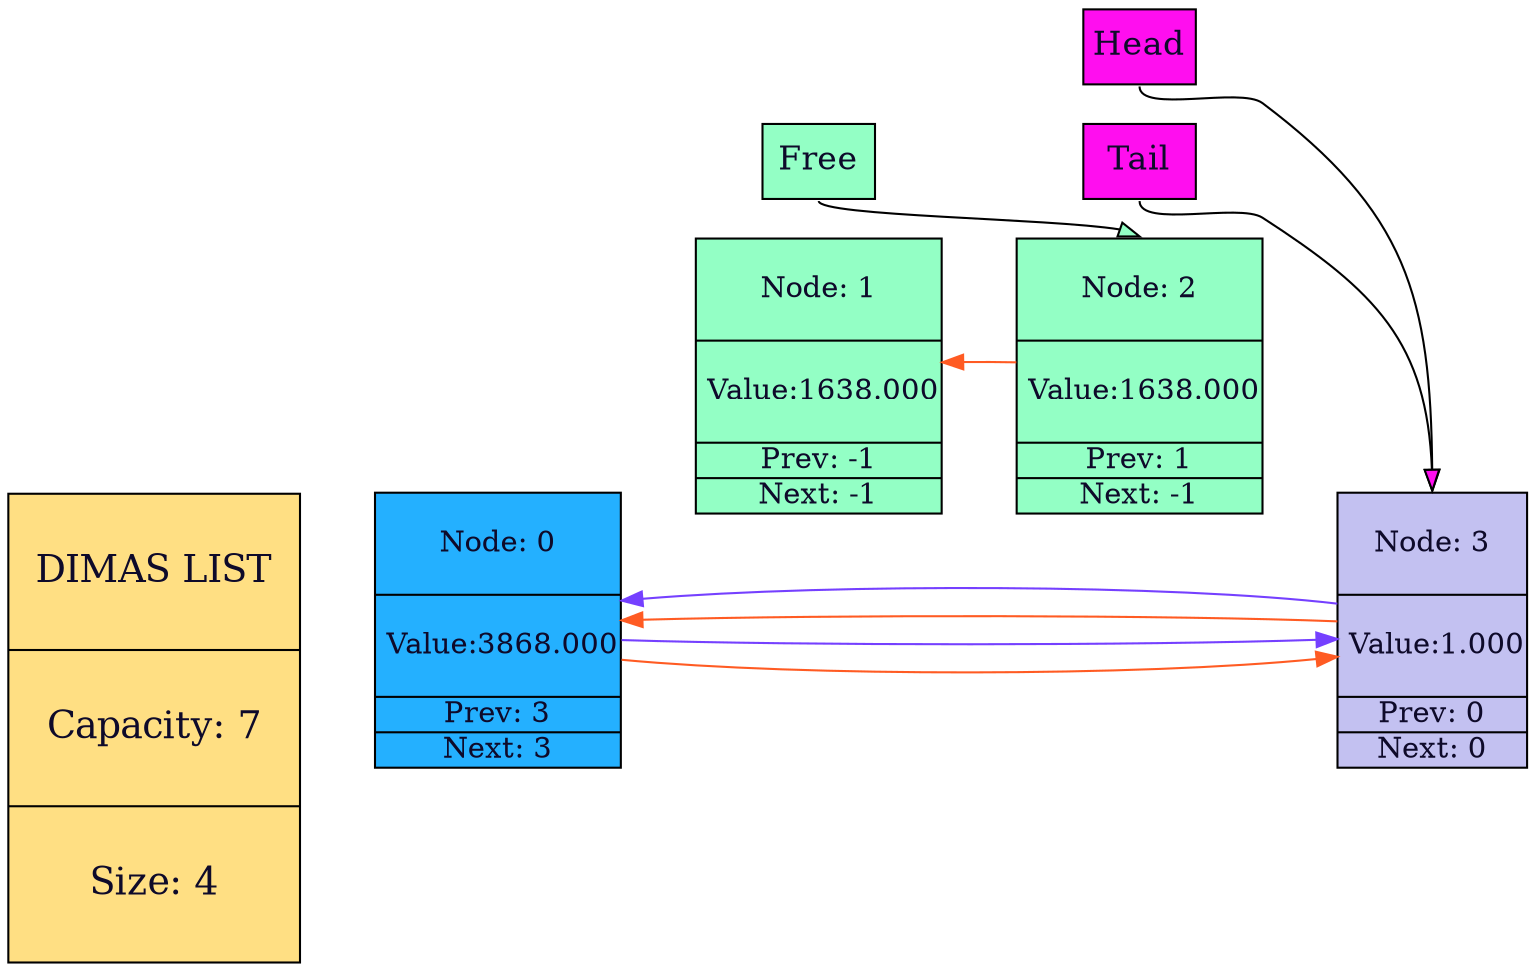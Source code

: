 digraph ListGraph {
rankdir="LR";
node [shape="box", style="filled", fillcolor="#24b0ff", fontcolor="#0e0a2a", margin="0.01"];
"Node0" [shape="record", label="\n Node: 0 \n\n|\n Value:3868.000\n\n | Prev: 3 | Next: 3"];
node [shape="box", style="filled", fillcolor="#c3c1f1", fontcolor="#0e0a2a", margin="0.01"];
node [shape="box", style="filled", fillcolor="#93ffc5", fontcolor="#0e0a2a", margin="0.01"];
"Node1" [shape="record", label="\n Node: 1 \n\n|\n Value:1638.000\n\n | Prev: -1 | Next: -1"];
node [shape="box", style="filled", fillcolor="#c3c1f1", fontcolor="#0e0a2a", margin="0.01"];
node [shape="box", style="filled", fillcolor="#93ffc5", fontcolor="#0e0a2a", margin="0.01"];
"Node2" [shape="record", label="\n Node: 2 \n\n|\n Value:1638.000\n\n | Prev: 1 | Next: -1"];
node [shape="box", style="filled", fillcolor="#c3c1f1", fontcolor="#0e0a2a", margin="0.01"];
"Node3" [shape="record", label="\n Node: 3 \n\n|\n Value:1.000\n\n | Prev: 0 | Next: 0"];
node [shape="box", style="filled", fillcolor="#c3c1f1", fontcolor="#0e0a2a", margin="0.01"];
"Node0" -> "Node1" [color="#43ff6400"];"Node1" -> "Node2" [color="#43ff6400"];"Node2" -> "Node3" [color="#43ff6400"];"Node0" -> "Node3"  [color="#ff5b23" fontcolor="#ff5b23"];
"Node0" -> "Node3" [color="#7540ff" fontcolor="#7540ff"];
"Node2" -> "Node1"  [color="#ff5b23" fontcolor="#ff5b23"];
"Node3" -> "Node0"  [color="#ff5b23" fontcolor="#ff5b23"];
"Node3" -> "Node0" [color="#7540ff" fontcolor="#7540ff"];
node [shape="box", style="filled", fillcolor="#ffdf83", fontcolor="#0e0a2a", margin="0.1"];
List [shape=record, label="\n DIMAS LIST \n \n | \n Capacity: 7 \n \n | \n Size: 4 \n \n" , fontsize=18];
node [shape=box, style=filled, fillcolor="#93ffc5", fontcolor="#0e0a2a", margin="0.01"];
Free [shape=record, label="Free", fontsize=16];
node [shape=box, style=filled, fillcolor="#ff0eef", fontcolor="#0e0a2a", margin="0.01"];
Head [shape=record, label="Head", fontsize=16];
node [shape=box, style=filled, fillcolor="#ff0eef", fontcolor="#0e0a2a", margin="0.01"];
Tail [shape=record, label="Tail", fontsize=16];
"List" -> "Node0" [weight=1, color="#43ff6400", headport=n, tailport=n];
"Free" -> "Node2" [headport=n, tailport=s, constraint=true, fillcolor="#93ffc5"];
"Tail" -> "Node3" [headport=n, tailport=s, constraint=true, fillcolor="#ff0eef"];
"Head" -> "Node3" [headport=n, tailport=s, constraint=true, fillcolor="#ff0eef"];
}